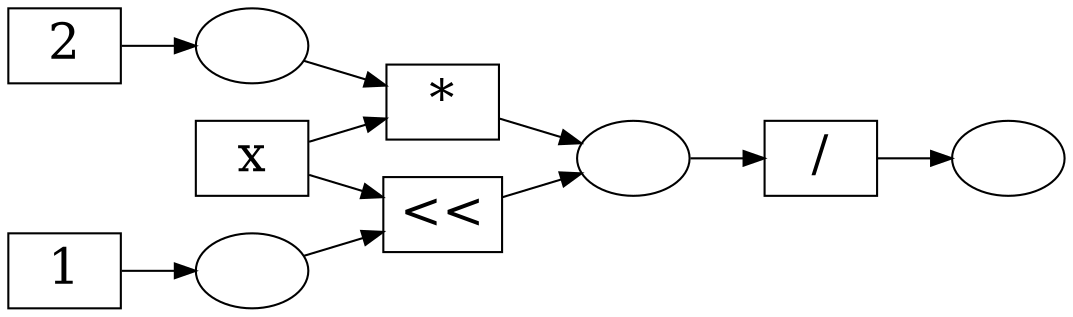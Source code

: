 // (a + 2) * c
digraph G {
    rankdir = "LR";
    fontsize="24"
    node [ fontsize="24"; shape=rect ]

    two [label="2"];
    ctwo [label="",shape=ellipse];
    x [label="x"];
    x2 [label="*"];
    cx2 [label="",shape=ellipse];
    x2_div2 [label="/"];
    ctop [label="",shape=ellipse];

    one [label="1"];
    cone [label="",shape=ellipse];
    xs [label="<<"];

    x -> x2;
    two -> ctwo;
    ctwo -> x2;
    x2 -> cx2;
    cx2 -> x2_div2;
    x2_div2 -> ctop;

    one -> cone;
    x -> xs;
    cone -> xs;
    xs -> cx2;
}

